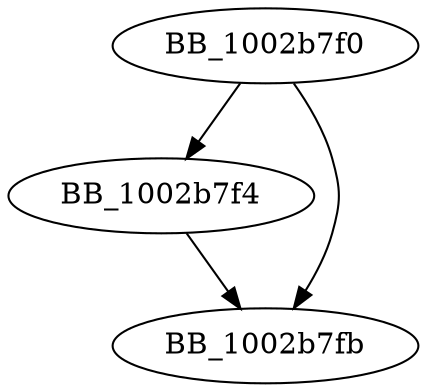 DiGraph unknown_libname_43{
BB_1002b7f0->BB_1002b7f4
BB_1002b7f0->BB_1002b7fb
BB_1002b7f4->BB_1002b7fb
}
